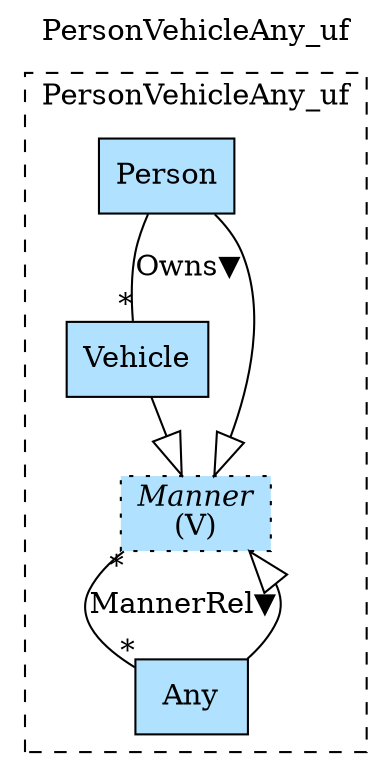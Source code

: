 digraph {graph[label=PersonVehicleAny_uf,labelloc=tl,labelfontsize=12];
subgraph cluster_PersonVehicleAny_uf{style=dashed;label=PersonVehicleAny_uf;
"Person"[shape=record,fillcolor=lightskyblue1,style = filled,label="Person"];
"Vehicle"[shape=record,fillcolor=lightskyblue1,style = filled,label="Vehicle"];
"Any"[shape=record,fillcolor=lightskyblue1,style = filled,label="Any"];
"Manner"[shape=record,fillcolor=lightskyblue1,style ="filled,dotted",label=<{<I>Manner</I><br/>(V)}>];

"Person"->"Vehicle"[label="Owns▼",dir=none,taillabel="",headlabel="*"];
"Manner"->"Any"[label="MannerRel▼",dir=none,taillabel="*",headlabel="*"];
"Person"->"Manner"[arrowhead=onormal,arrowsize=2.0];
"Vehicle"->"Manner"[arrowhead=onormal,arrowsize=2.0];
"Any"->"Manner"[arrowhead=onormal,arrowsize=2.0];

}
}